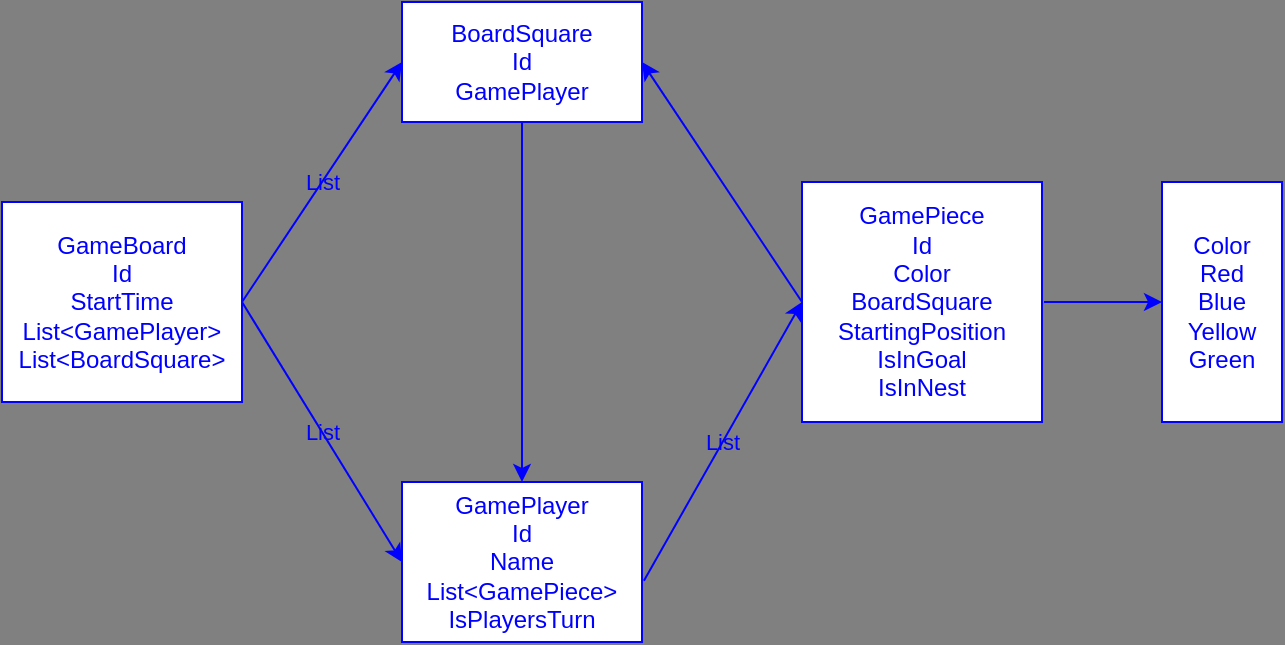 <mxfile>
    <diagram id="y54yhsxcWG5z91mphgDT" name="Page-1">
        <mxGraphModel dx="1133" dy="800" grid="1" gridSize="10" guides="1" tooltips="1" connect="1" arrows="1" fold="1" page="1" pageScale="1" pageWidth="1169" pageHeight="827" background="#808080" math="0" shadow="0">
            <root>
                <mxCell id="0"/>
                <mxCell id="1" parent="0"/>
                <mxCell id="2" value="GameBoard&lt;br&gt;Id&lt;br&gt;StartTime&lt;br&gt;List&amp;lt;GamePlayer&amp;gt;&lt;br&gt;List&amp;lt;BoardSquare&amp;gt;" style="rounded=0;whiteSpace=wrap;html=1;direction=south;strokeColor=#0000FF;fontColor=#0000FF;labelBackgroundColor=none;fillColor=#FFFFFF;" parent="1" vertex="1">
                    <mxGeometry x="40" y="320" width="120" height="100" as="geometry"/>
                </mxCell>
                <mxCell id="3" value="BoardSquare&lt;br&gt;Id&lt;br&gt;GamePlayer" style="rounded=0;whiteSpace=wrap;html=1;strokeColor=#0000FF;fontColor=#0000FF;labelBackgroundColor=none;fillColor=#FFFFFF;" parent="1" vertex="1">
                    <mxGeometry x="240" y="220" width="120" height="60" as="geometry"/>
                </mxCell>
                <mxCell id="4" value="GamePlayer&lt;br&gt;Id&lt;br&gt;Name&lt;br&gt;List&amp;lt;GamePiece&amp;gt;&lt;br&gt;IsPlayersTurn" style="rounded=0;whiteSpace=wrap;html=1;strokeColor=#0000FF;fontColor=#0000FF;labelBackgroundColor=none;fillColor=#FFFFFF;" parent="1" vertex="1">
                    <mxGeometry x="240" y="460" width="120" height="80" as="geometry"/>
                </mxCell>
                <mxCell id="5" value="GamePiece&lt;br&gt;Id&lt;br&gt;Color&lt;br&gt;BoardSquare&lt;br&gt;StartingPosition&lt;br&gt;IsInGoal&lt;br&gt;IsInNest" style="rounded=0;whiteSpace=wrap;html=1;strokeColor=#0000FF;fontColor=#0000FF;labelBackgroundColor=none;fillColor=#FFFFFF;" parent="1" vertex="1">
                    <mxGeometry x="440" y="310" width="120" height="120" as="geometry"/>
                </mxCell>
                <mxCell id="6" value="Color&lt;br&gt;Red&lt;br&gt;Blue&lt;br&gt;Yellow&lt;br&gt;Green" style="rounded=0;whiteSpace=wrap;html=1;direction=south;strokeColor=#0000FF;fontColor=#0000FF;labelBackgroundColor=none;fillColor=#FFFFFF;" parent="1" vertex="1">
                    <mxGeometry x="620" y="310" width="60" height="120" as="geometry"/>
                </mxCell>
                <mxCell id="7" value="List" style="endArrow=classic;html=1;entryX=0;entryY=0.5;entryDx=0;entryDy=0;exitX=0.5;exitY=0;exitDx=0;exitDy=0;strokeColor=#0000FF;fontColor=#0000FF;labelBackgroundColor=none;" parent="1" source="2" target="3" edge="1">
                    <mxGeometry width="50" height="50" relative="1" as="geometry">
                        <mxPoint x="200" y="359" as="sourcePoint"/>
                        <mxPoint x="230" y="300" as="targetPoint"/>
                    </mxGeometry>
                </mxCell>
                <mxCell id="8" value="List" style="endArrow=classic;html=1;entryX=0;entryY=0.5;entryDx=0;entryDy=0;exitX=0.5;exitY=0;exitDx=0;exitDy=0;strokeColor=#0000FF;fontColor=#0000FF;labelBackgroundColor=none;" parent="1" source="2" target="4" edge="1">
                    <mxGeometry width="50" height="50" relative="1" as="geometry">
                        <mxPoint x="200" y="378" as="sourcePoint"/>
                        <mxPoint x="250" y="260" as="targetPoint"/>
                    </mxGeometry>
                </mxCell>
                <mxCell id="9" value="List" style="endArrow=classic;html=1;exitX=1.008;exitY=0.617;exitDx=0;exitDy=0;exitPerimeter=0;entryX=0;entryY=0.5;entryDx=0;entryDy=0;strokeColor=#0000FF;fontColor=#0000FF;labelBackgroundColor=none;" parent="1" source="4" target="5" edge="1">
                    <mxGeometry width="50" height="50" relative="1" as="geometry">
                        <mxPoint x="420" y="544.5" as="sourcePoint"/>
                        <mxPoint x="499.04" y="435.5" as="targetPoint"/>
                    </mxGeometry>
                </mxCell>
                <mxCell id="11" value="" style="endArrow=classic;html=1;entryX=1;entryY=0.5;entryDx=0;entryDy=0;strokeColor=#0000FF;exitX=0;exitY=0.5;exitDx=0;exitDy=0;" parent="1" source="5" target="3" edge="1">
                    <mxGeometry width="50" height="50" relative="1" as="geometry">
                        <mxPoint x="530" y="220" as="sourcePoint"/>
                        <mxPoint x="350" y="370" as="targetPoint"/>
                    </mxGeometry>
                </mxCell>
                <mxCell id="12" value="" style="endArrow=classic;html=1;entryX=0.5;entryY=1;entryDx=0;entryDy=0;strokeColor=#0000FF;" parent="1" target="6" edge="1">
                    <mxGeometry width="50" height="50" relative="1" as="geometry">
                        <mxPoint x="561" y="370" as="sourcePoint"/>
                        <mxPoint x="610" y="250" as="targetPoint"/>
                    </mxGeometry>
                </mxCell>
                <mxCell id="13" value="" style="endArrow=classic;html=1;exitX=0.5;exitY=1;exitDx=0;exitDy=0;entryX=0.5;entryY=0;entryDx=0;entryDy=0;strokeColor=#0000FF;" parent="1" source="3" target="4" edge="1">
                    <mxGeometry width="50" height="50" relative="1" as="geometry">
                        <mxPoint x="550" y="430" as="sourcePoint"/>
                        <mxPoint x="600" y="380" as="targetPoint"/>
                    </mxGeometry>
                </mxCell>
            </root>
        </mxGraphModel>
    </diagram>
</mxfile>